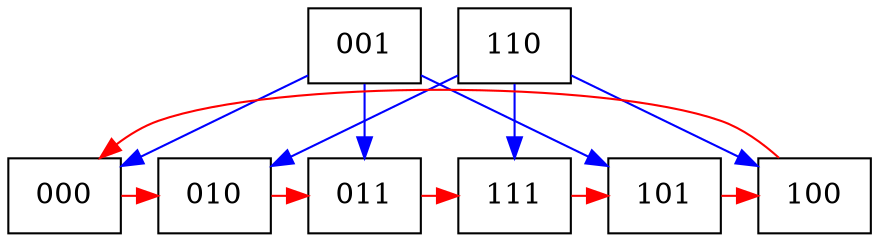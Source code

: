 digraph {
	subgraph level_3 { rank = same; node [shape = box] 001; 110};
	subgraph level_1 { rank = same; node [shape = box] 000; 010; 011; 100; 101; 111};

	edge [color = red, label = ""] 000 -> 010 ;
	edge [color = blue, label = ""] 001 -> 000 ;
	edge [color = blue, label = ""] 001 -> 011 ;
	edge [color = blue, label = ""] 001 -> 101 ;
	edge [color = red, label = ""] 010 -> 011 ;
	edge [color = red, label = ""] 011 -> 111 ;
	edge [color = red, label = ""] 100 -> 000 ;
	edge [color = red, label = ""] 101 -> 100 ;
	edge [color = blue, label = ""] 110 -> 010 ;
	edge [color = blue, label = ""] 110 -> 100 ;
	edge [color = blue, label = ""] 110 -> 111 ;
	edge [color = red, label = ""] 111 -> 101 ;
}